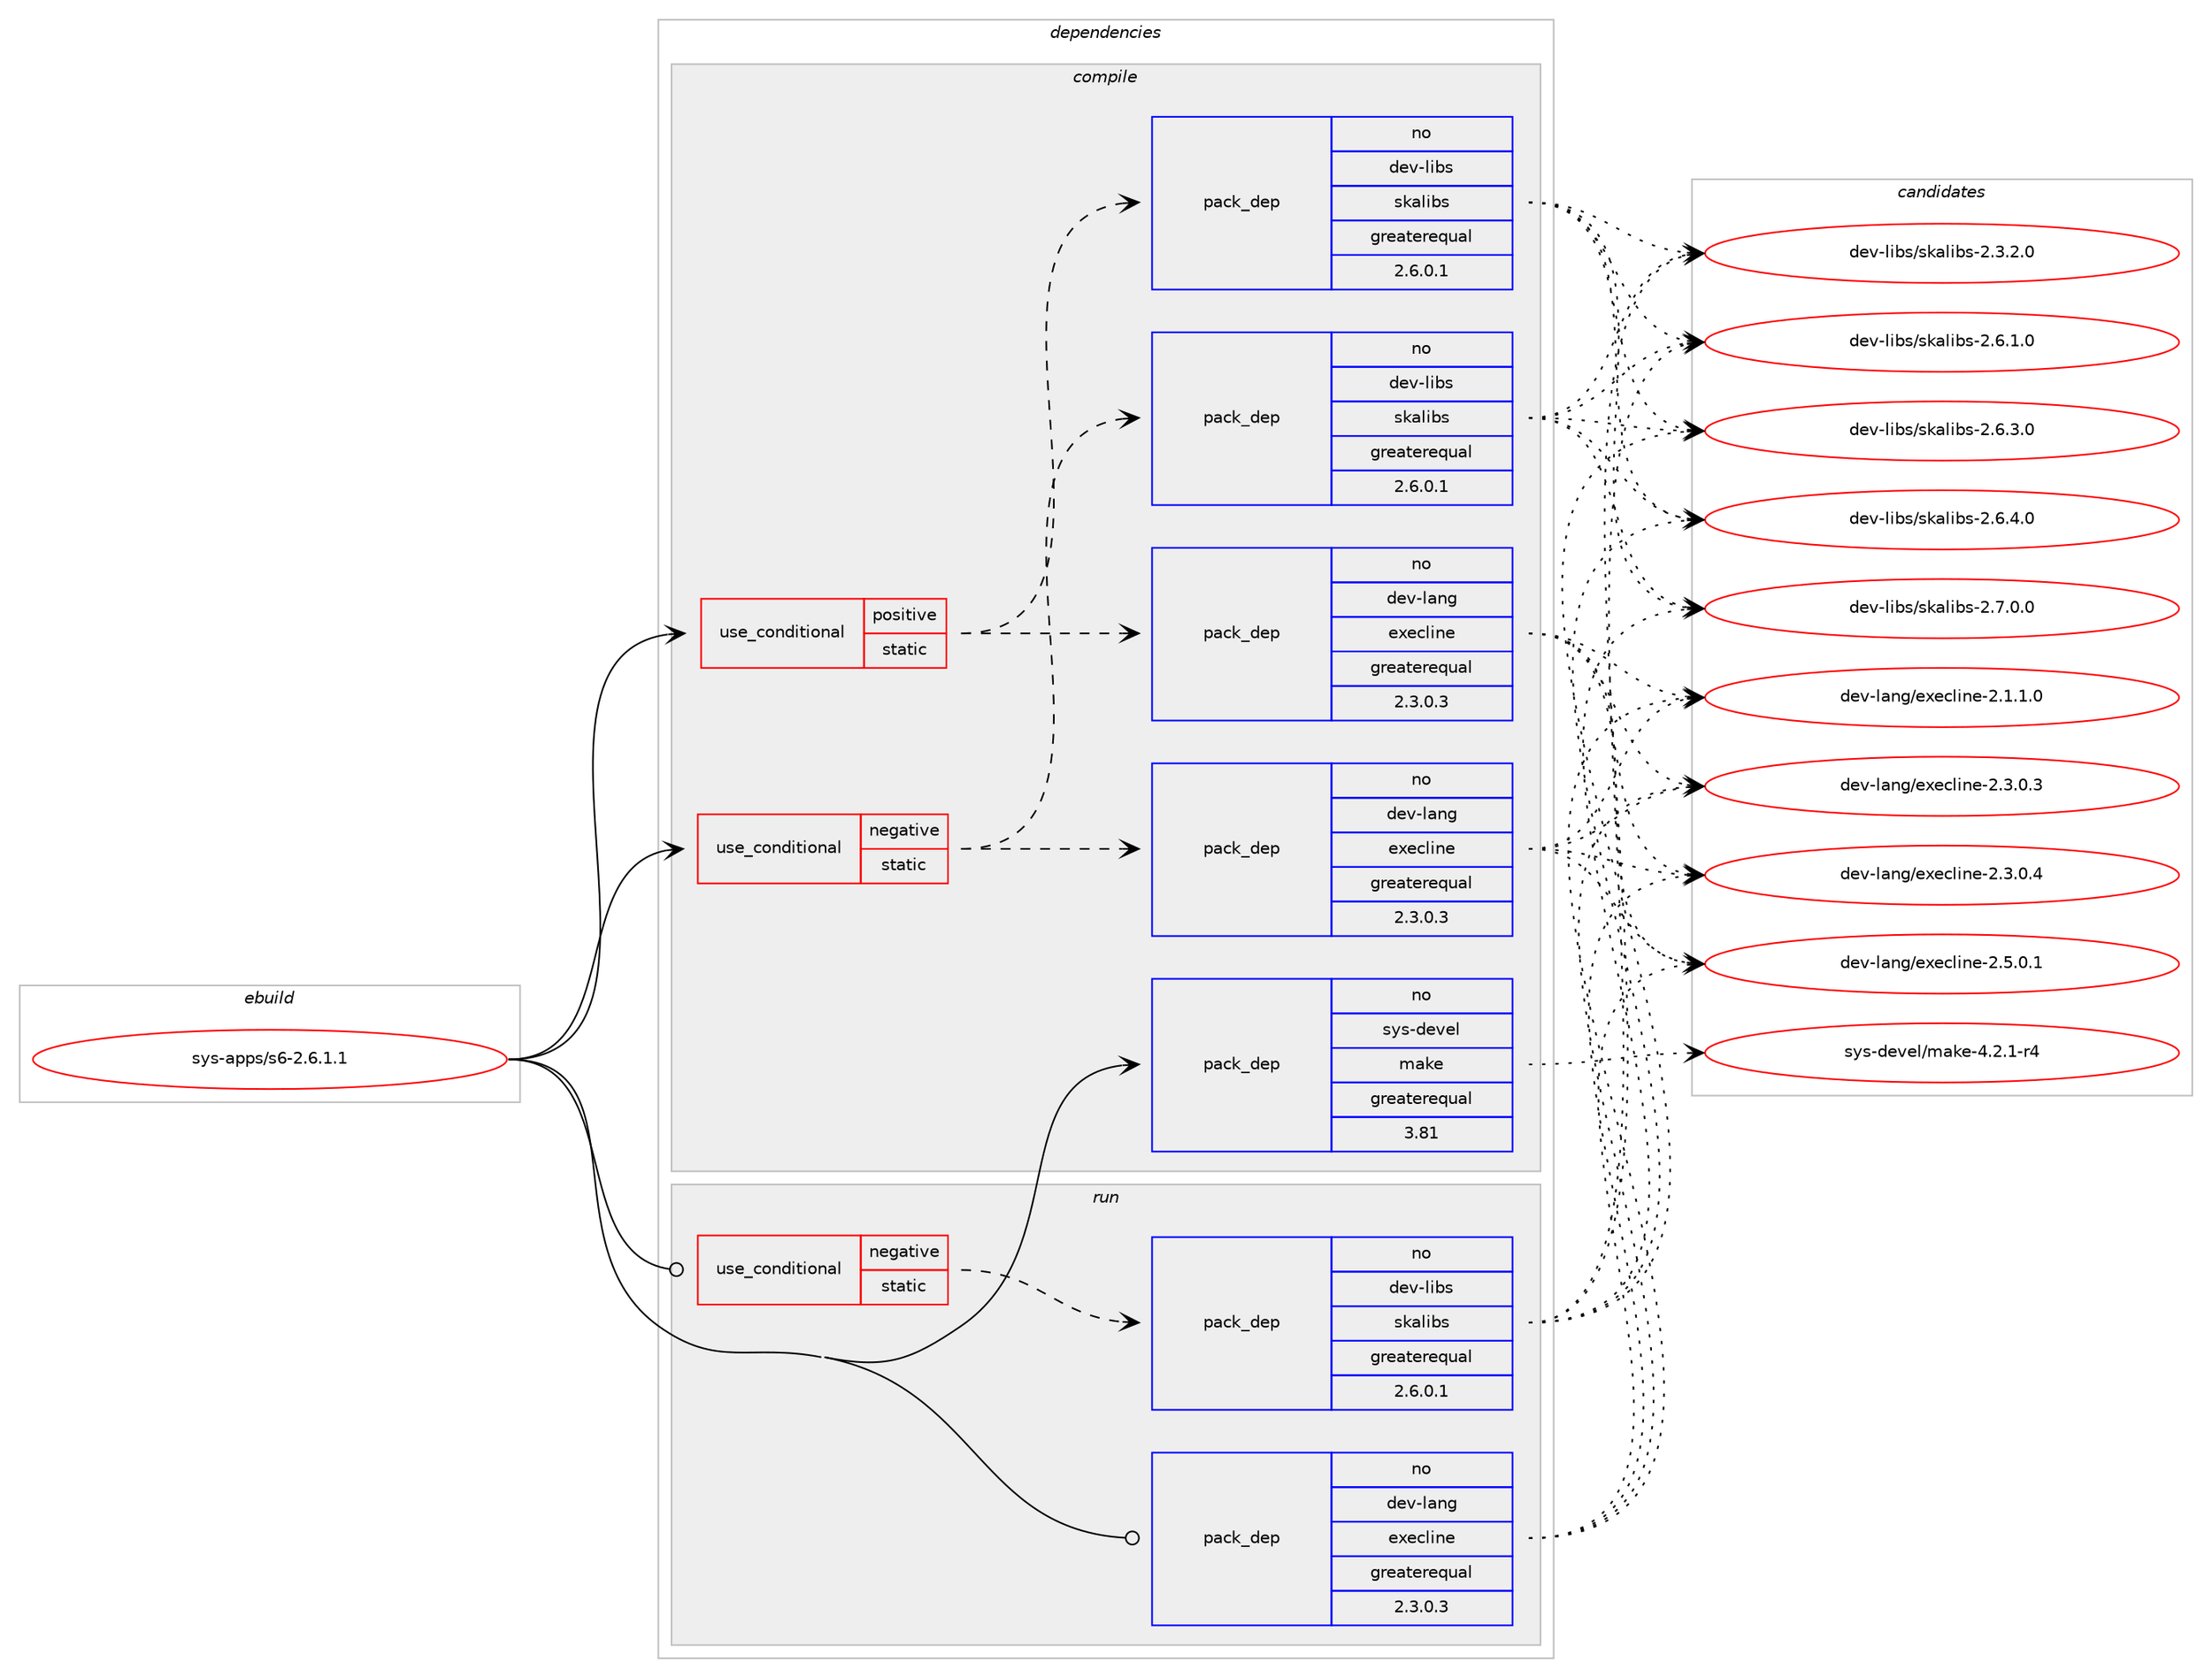 digraph prolog {

# *************
# Graph options
# *************

newrank=true;
concentrate=true;
compound=true;
graph [rankdir=LR,fontname=Helvetica,fontsize=10,ranksep=1.5];#, ranksep=2.5, nodesep=0.2];
edge  [arrowhead=vee];
node  [fontname=Helvetica,fontsize=10];

# **********
# The ebuild
# **********

subgraph cluster_leftcol {
color=gray;
rank=same;
label=<<i>ebuild</i>>;
id [label="sys-apps/s6-2.6.1.1", color=red, width=4, href="../sys-apps/s6-2.6.1.1.svg"];
}

# ****************
# The dependencies
# ****************

subgraph cluster_midcol {
color=gray;
label=<<i>dependencies</i>>;
subgraph cluster_compile {
fillcolor="#eeeeee";
style=filled;
label=<<i>compile</i>>;
subgraph cond457058 {
dependency1714412 [label=<<TABLE BORDER="0" CELLBORDER="1" CELLSPACING="0" CELLPADDING="4"><TR><TD ROWSPAN="3" CELLPADDING="10">use_conditional</TD></TR><TR><TD>negative</TD></TR><TR><TD>static</TD></TR></TABLE>>, shape=none, color=red];
subgraph pack1229322 {
dependency1714413 [label=<<TABLE BORDER="0" CELLBORDER="1" CELLSPACING="0" CELLPADDING="4" WIDTH="220"><TR><TD ROWSPAN="6" CELLPADDING="30">pack_dep</TD></TR><TR><TD WIDTH="110">no</TD></TR><TR><TD>dev-lang</TD></TR><TR><TD>execline</TD></TR><TR><TD>greaterequal</TD></TR><TR><TD>2.3.0.3</TD></TR></TABLE>>, shape=none, color=blue];
}
dependency1714412:e -> dependency1714413:w [weight=20,style="dashed",arrowhead="vee"];
subgraph pack1229323 {
dependency1714414 [label=<<TABLE BORDER="0" CELLBORDER="1" CELLSPACING="0" CELLPADDING="4" WIDTH="220"><TR><TD ROWSPAN="6" CELLPADDING="30">pack_dep</TD></TR><TR><TD WIDTH="110">no</TD></TR><TR><TD>dev-libs</TD></TR><TR><TD>skalibs</TD></TR><TR><TD>greaterequal</TD></TR><TR><TD>2.6.0.1</TD></TR></TABLE>>, shape=none, color=blue];
}
dependency1714412:e -> dependency1714414:w [weight=20,style="dashed",arrowhead="vee"];
}
id:e -> dependency1714412:w [weight=20,style="solid",arrowhead="vee"];
subgraph cond457059 {
dependency1714415 [label=<<TABLE BORDER="0" CELLBORDER="1" CELLSPACING="0" CELLPADDING="4"><TR><TD ROWSPAN="3" CELLPADDING="10">use_conditional</TD></TR><TR><TD>positive</TD></TR><TR><TD>static</TD></TR></TABLE>>, shape=none, color=red];
subgraph pack1229324 {
dependency1714416 [label=<<TABLE BORDER="0" CELLBORDER="1" CELLSPACING="0" CELLPADDING="4" WIDTH="220"><TR><TD ROWSPAN="6" CELLPADDING="30">pack_dep</TD></TR><TR><TD WIDTH="110">no</TD></TR><TR><TD>dev-lang</TD></TR><TR><TD>execline</TD></TR><TR><TD>greaterequal</TD></TR><TR><TD>2.3.0.3</TD></TR></TABLE>>, shape=none, color=blue];
}
dependency1714415:e -> dependency1714416:w [weight=20,style="dashed",arrowhead="vee"];
subgraph pack1229325 {
dependency1714417 [label=<<TABLE BORDER="0" CELLBORDER="1" CELLSPACING="0" CELLPADDING="4" WIDTH="220"><TR><TD ROWSPAN="6" CELLPADDING="30">pack_dep</TD></TR><TR><TD WIDTH="110">no</TD></TR><TR><TD>dev-libs</TD></TR><TR><TD>skalibs</TD></TR><TR><TD>greaterequal</TD></TR><TR><TD>2.6.0.1</TD></TR></TABLE>>, shape=none, color=blue];
}
dependency1714415:e -> dependency1714417:w [weight=20,style="dashed",arrowhead="vee"];
}
id:e -> dependency1714415:w [weight=20,style="solid",arrowhead="vee"];
subgraph pack1229326 {
dependency1714418 [label=<<TABLE BORDER="0" CELLBORDER="1" CELLSPACING="0" CELLPADDING="4" WIDTH="220"><TR><TD ROWSPAN="6" CELLPADDING="30">pack_dep</TD></TR><TR><TD WIDTH="110">no</TD></TR><TR><TD>sys-devel</TD></TR><TR><TD>make</TD></TR><TR><TD>greaterequal</TD></TR><TR><TD>3.81</TD></TR></TABLE>>, shape=none, color=blue];
}
id:e -> dependency1714418:w [weight=20,style="solid",arrowhead="vee"];
}
subgraph cluster_compileandrun {
fillcolor="#eeeeee";
style=filled;
label=<<i>compile and run</i>>;
}
subgraph cluster_run {
fillcolor="#eeeeee";
style=filled;
label=<<i>run</i>>;
subgraph cond457060 {
dependency1714419 [label=<<TABLE BORDER="0" CELLBORDER="1" CELLSPACING="0" CELLPADDING="4"><TR><TD ROWSPAN="3" CELLPADDING="10">use_conditional</TD></TR><TR><TD>negative</TD></TR><TR><TD>static</TD></TR></TABLE>>, shape=none, color=red];
subgraph pack1229327 {
dependency1714420 [label=<<TABLE BORDER="0" CELLBORDER="1" CELLSPACING="0" CELLPADDING="4" WIDTH="220"><TR><TD ROWSPAN="6" CELLPADDING="30">pack_dep</TD></TR><TR><TD WIDTH="110">no</TD></TR><TR><TD>dev-libs</TD></TR><TR><TD>skalibs</TD></TR><TR><TD>greaterequal</TD></TR><TR><TD>2.6.0.1</TD></TR></TABLE>>, shape=none, color=blue];
}
dependency1714419:e -> dependency1714420:w [weight=20,style="dashed",arrowhead="vee"];
}
id:e -> dependency1714419:w [weight=20,style="solid",arrowhead="odot"];
subgraph pack1229328 {
dependency1714421 [label=<<TABLE BORDER="0" CELLBORDER="1" CELLSPACING="0" CELLPADDING="4" WIDTH="220"><TR><TD ROWSPAN="6" CELLPADDING="30">pack_dep</TD></TR><TR><TD WIDTH="110">no</TD></TR><TR><TD>dev-lang</TD></TR><TR><TD>execline</TD></TR><TR><TD>greaterequal</TD></TR><TR><TD>2.3.0.3</TD></TR></TABLE>>, shape=none, color=blue];
}
id:e -> dependency1714421:w [weight=20,style="solid",arrowhead="odot"];
}
}

# **************
# The candidates
# **************

subgraph cluster_choices {
rank=same;
color=gray;
label=<<i>candidates</i>>;

subgraph choice1229322 {
color=black;
nodesep=1;
choice100101118451089711010347101120101991081051101014550464946494648 [label="dev-lang/execline-2.1.1.0", color=red, width=4,href="../dev-lang/execline-2.1.1.0.svg"];
choice100101118451089711010347101120101991081051101014550465146484651 [label="dev-lang/execline-2.3.0.3", color=red, width=4,href="../dev-lang/execline-2.3.0.3.svg"];
choice100101118451089711010347101120101991081051101014550465146484652 [label="dev-lang/execline-2.3.0.4", color=red, width=4,href="../dev-lang/execline-2.3.0.4.svg"];
choice100101118451089711010347101120101991081051101014550465346484649 [label="dev-lang/execline-2.5.0.1", color=red, width=4,href="../dev-lang/execline-2.5.0.1.svg"];
dependency1714413:e -> choice100101118451089711010347101120101991081051101014550464946494648:w [style=dotted,weight="100"];
dependency1714413:e -> choice100101118451089711010347101120101991081051101014550465146484651:w [style=dotted,weight="100"];
dependency1714413:e -> choice100101118451089711010347101120101991081051101014550465146484652:w [style=dotted,weight="100"];
dependency1714413:e -> choice100101118451089711010347101120101991081051101014550465346484649:w [style=dotted,weight="100"];
}
subgraph choice1229323 {
color=black;
nodesep=1;
choice10010111845108105981154711510797108105981154550465146504648 [label="dev-libs/skalibs-2.3.2.0", color=red, width=4,href="../dev-libs/skalibs-2.3.2.0.svg"];
choice10010111845108105981154711510797108105981154550465446494648 [label="dev-libs/skalibs-2.6.1.0", color=red, width=4,href="../dev-libs/skalibs-2.6.1.0.svg"];
choice10010111845108105981154711510797108105981154550465446514648 [label="dev-libs/skalibs-2.6.3.0", color=red, width=4,href="../dev-libs/skalibs-2.6.3.0.svg"];
choice10010111845108105981154711510797108105981154550465446524648 [label="dev-libs/skalibs-2.6.4.0", color=red, width=4,href="../dev-libs/skalibs-2.6.4.0.svg"];
choice10010111845108105981154711510797108105981154550465546484648 [label="dev-libs/skalibs-2.7.0.0", color=red, width=4,href="../dev-libs/skalibs-2.7.0.0.svg"];
dependency1714414:e -> choice10010111845108105981154711510797108105981154550465146504648:w [style=dotted,weight="100"];
dependency1714414:e -> choice10010111845108105981154711510797108105981154550465446494648:w [style=dotted,weight="100"];
dependency1714414:e -> choice10010111845108105981154711510797108105981154550465446514648:w [style=dotted,weight="100"];
dependency1714414:e -> choice10010111845108105981154711510797108105981154550465446524648:w [style=dotted,weight="100"];
dependency1714414:e -> choice10010111845108105981154711510797108105981154550465546484648:w [style=dotted,weight="100"];
}
subgraph choice1229324 {
color=black;
nodesep=1;
choice100101118451089711010347101120101991081051101014550464946494648 [label="dev-lang/execline-2.1.1.0", color=red, width=4,href="../dev-lang/execline-2.1.1.0.svg"];
choice100101118451089711010347101120101991081051101014550465146484651 [label="dev-lang/execline-2.3.0.3", color=red, width=4,href="../dev-lang/execline-2.3.0.3.svg"];
choice100101118451089711010347101120101991081051101014550465146484652 [label="dev-lang/execline-2.3.0.4", color=red, width=4,href="../dev-lang/execline-2.3.0.4.svg"];
choice100101118451089711010347101120101991081051101014550465346484649 [label="dev-lang/execline-2.5.0.1", color=red, width=4,href="../dev-lang/execline-2.5.0.1.svg"];
dependency1714416:e -> choice100101118451089711010347101120101991081051101014550464946494648:w [style=dotted,weight="100"];
dependency1714416:e -> choice100101118451089711010347101120101991081051101014550465146484651:w [style=dotted,weight="100"];
dependency1714416:e -> choice100101118451089711010347101120101991081051101014550465146484652:w [style=dotted,weight="100"];
dependency1714416:e -> choice100101118451089711010347101120101991081051101014550465346484649:w [style=dotted,weight="100"];
}
subgraph choice1229325 {
color=black;
nodesep=1;
choice10010111845108105981154711510797108105981154550465146504648 [label="dev-libs/skalibs-2.3.2.0", color=red, width=4,href="../dev-libs/skalibs-2.3.2.0.svg"];
choice10010111845108105981154711510797108105981154550465446494648 [label="dev-libs/skalibs-2.6.1.0", color=red, width=4,href="../dev-libs/skalibs-2.6.1.0.svg"];
choice10010111845108105981154711510797108105981154550465446514648 [label="dev-libs/skalibs-2.6.3.0", color=red, width=4,href="../dev-libs/skalibs-2.6.3.0.svg"];
choice10010111845108105981154711510797108105981154550465446524648 [label="dev-libs/skalibs-2.6.4.0", color=red, width=4,href="../dev-libs/skalibs-2.6.4.0.svg"];
choice10010111845108105981154711510797108105981154550465546484648 [label="dev-libs/skalibs-2.7.0.0", color=red, width=4,href="../dev-libs/skalibs-2.7.0.0.svg"];
dependency1714417:e -> choice10010111845108105981154711510797108105981154550465146504648:w [style=dotted,weight="100"];
dependency1714417:e -> choice10010111845108105981154711510797108105981154550465446494648:w [style=dotted,weight="100"];
dependency1714417:e -> choice10010111845108105981154711510797108105981154550465446514648:w [style=dotted,weight="100"];
dependency1714417:e -> choice10010111845108105981154711510797108105981154550465446524648:w [style=dotted,weight="100"];
dependency1714417:e -> choice10010111845108105981154711510797108105981154550465546484648:w [style=dotted,weight="100"];
}
subgraph choice1229326 {
color=black;
nodesep=1;
choice1151211154510010111810110847109971071014552465046494511452 [label="sys-devel/make-4.2.1-r4", color=red, width=4,href="../sys-devel/make-4.2.1-r4.svg"];
dependency1714418:e -> choice1151211154510010111810110847109971071014552465046494511452:w [style=dotted,weight="100"];
}
subgraph choice1229327 {
color=black;
nodesep=1;
choice10010111845108105981154711510797108105981154550465146504648 [label="dev-libs/skalibs-2.3.2.0", color=red, width=4,href="../dev-libs/skalibs-2.3.2.0.svg"];
choice10010111845108105981154711510797108105981154550465446494648 [label="dev-libs/skalibs-2.6.1.0", color=red, width=4,href="../dev-libs/skalibs-2.6.1.0.svg"];
choice10010111845108105981154711510797108105981154550465446514648 [label="dev-libs/skalibs-2.6.3.0", color=red, width=4,href="../dev-libs/skalibs-2.6.3.0.svg"];
choice10010111845108105981154711510797108105981154550465446524648 [label="dev-libs/skalibs-2.6.4.0", color=red, width=4,href="../dev-libs/skalibs-2.6.4.0.svg"];
choice10010111845108105981154711510797108105981154550465546484648 [label="dev-libs/skalibs-2.7.0.0", color=red, width=4,href="../dev-libs/skalibs-2.7.0.0.svg"];
dependency1714420:e -> choice10010111845108105981154711510797108105981154550465146504648:w [style=dotted,weight="100"];
dependency1714420:e -> choice10010111845108105981154711510797108105981154550465446494648:w [style=dotted,weight="100"];
dependency1714420:e -> choice10010111845108105981154711510797108105981154550465446514648:w [style=dotted,weight="100"];
dependency1714420:e -> choice10010111845108105981154711510797108105981154550465446524648:w [style=dotted,weight="100"];
dependency1714420:e -> choice10010111845108105981154711510797108105981154550465546484648:w [style=dotted,weight="100"];
}
subgraph choice1229328 {
color=black;
nodesep=1;
choice100101118451089711010347101120101991081051101014550464946494648 [label="dev-lang/execline-2.1.1.0", color=red, width=4,href="../dev-lang/execline-2.1.1.0.svg"];
choice100101118451089711010347101120101991081051101014550465146484651 [label="dev-lang/execline-2.3.0.3", color=red, width=4,href="../dev-lang/execline-2.3.0.3.svg"];
choice100101118451089711010347101120101991081051101014550465146484652 [label="dev-lang/execline-2.3.0.4", color=red, width=4,href="../dev-lang/execline-2.3.0.4.svg"];
choice100101118451089711010347101120101991081051101014550465346484649 [label="dev-lang/execline-2.5.0.1", color=red, width=4,href="../dev-lang/execline-2.5.0.1.svg"];
dependency1714421:e -> choice100101118451089711010347101120101991081051101014550464946494648:w [style=dotted,weight="100"];
dependency1714421:e -> choice100101118451089711010347101120101991081051101014550465146484651:w [style=dotted,weight="100"];
dependency1714421:e -> choice100101118451089711010347101120101991081051101014550465146484652:w [style=dotted,weight="100"];
dependency1714421:e -> choice100101118451089711010347101120101991081051101014550465346484649:w [style=dotted,weight="100"];
}
}

}
